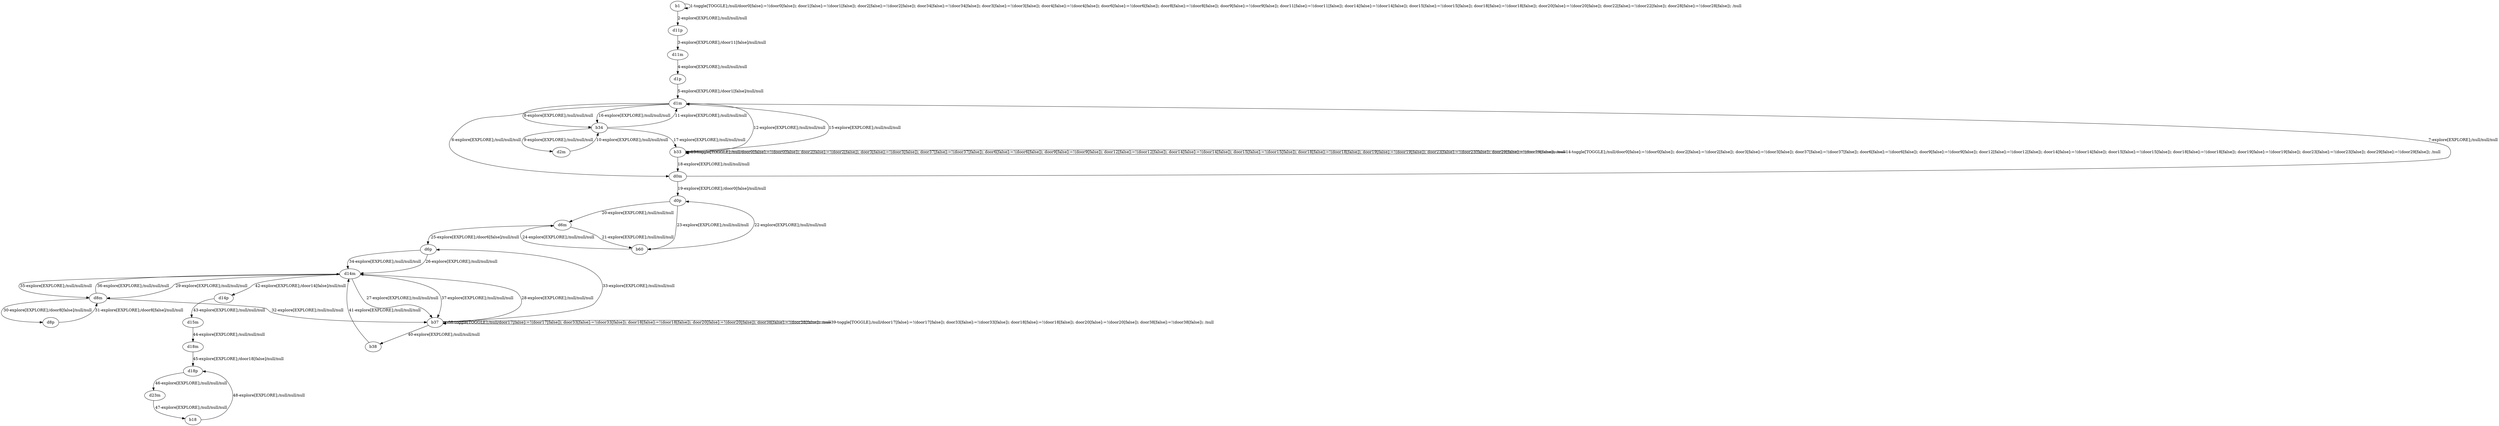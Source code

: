# Total number of goals covered by this test: 1
# b18 --> d18p

digraph g {
"b1" -> "b1" [label = "1-toggle[TOGGLE];/null/door0[false]:=!(door0[false]); door1[false]:=!(door1[false]); door2[false]:=!(door2[false]); door34[false]:=!(door34[false]); door3[false]:=!(door3[false]); door4[false]:=!(door4[false]); door6[false]:=!(door6[false]); door8[false]:=!(door8[false]); door9[false]:=!(door9[false]); door11[false]:=!(door11[false]); door14[false]:=!(door14[false]); door15[false]:=!(door15[false]); door18[false]:=!(door18[false]); door20[false]:=!(door20[false]); door22[false]:=!(door22[false]); door28[false]:=!(door28[false]); /null"];
"b1" -> "d11p" [label = "2-explore[EXPLORE];/null/null/null"];
"d11p" -> "d11m" [label = "3-explore[EXPLORE];/door11[false]/null/null"];
"d11m" -> "d1p" [label = "4-explore[EXPLORE];/null/null/null"];
"d1p" -> "d1m" [label = "5-explore[EXPLORE];/door1[false]/null/null"];
"d1m" -> "d0m" [label = "6-explore[EXPLORE];/null/null/null"];
"d0m" -> "d1m" [label = "7-explore[EXPLORE];/null/null/null"];
"d1m" -> "b34" [label = "8-explore[EXPLORE];/null/null/null"];
"b34" -> "d2m" [label = "9-explore[EXPLORE];/null/null/null"];
"d2m" -> "b34" [label = "10-explore[EXPLORE];/null/null/null"];
"b34" -> "d1m" [label = "11-explore[EXPLORE];/null/null/null"];
"d1m" -> "b33" [label = "12-explore[EXPLORE];/null/null/null"];
"b33" -> "b33" [label = "13-toggle[TOGGLE];/null/door0[false]:=!(door0[false]); door2[false]:=!(door2[false]); door3[false]:=!(door3[false]); door37[false]:=!(door37[false]); door6[false]:=!(door6[false]); door9[false]:=!(door9[false]); door12[false]:=!(door12[false]); door14[false]:=!(door14[false]); door15[false]:=!(door15[false]); door18[false]:=!(door18[false]); door19[false]:=!(door19[false]); door23[false]:=!(door23[false]); door29[false]:=!(door29[false]); /null"];
"b33" -> "b33" [label = "14-toggle[TOGGLE];/null/door0[false]:=!(door0[false]); door2[false]:=!(door2[false]); door3[false]:=!(door3[false]); door37[false]:=!(door37[false]); door6[false]:=!(door6[false]); door9[false]:=!(door9[false]); door12[false]:=!(door12[false]); door14[false]:=!(door14[false]); door15[false]:=!(door15[false]); door18[false]:=!(door18[false]); door19[false]:=!(door19[false]); door23[false]:=!(door23[false]); door29[false]:=!(door29[false]); /null"];
"b33" -> "d1m" [label = "15-explore[EXPLORE];/null/null/null"];
"d1m" -> "b34" [label = "16-explore[EXPLORE];/null/null/null"];
"b34" -> "b33" [label = "17-explore[EXPLORE];/null/null/null"];
"b33" -> "d0m" [label = "18-explore[EXPLORE];/null/null/null"];
"d0m" -> "d0p" [label = "19-explore[EXPLORE];/door0[false]/null/null"];
"d0p" -> "d6m" [label = "20-explore[EXPLORE];/null/null/null"];
"d6m" -> "b60" [label = "21-explore[EXPLORE];/null/null/null"];
"b60" -> "d0p" [label = "22-explore[EXPLORE];/null/null/null"];
"d0p" -> "b60" [label = "23-explore[EXPLORE];/null/null/null"];
"b60" -> "d6m" [label = "24-explore[EXPLORE];/null/null/null"];
"d6m" -> "d6p" [label = "25-explore[EXPLORE];/door6[false]/null/null"];
"d6p" -> "d14m" [label = "26-explore[EXPLORE];/null/null/null"];
"d14m" -> "b37" [label = "27-explore[EXPLORE];/null/null/null"];
"b37" -> "d14m" [label = "28-explore[EXPLORE];/null/null/null"];
"d14m" -> "d8m" [label = "29-explore[EXPLORE];/null/null/null"];
"d8m" -> "d8p" [label = "30-explore[EXPLORE];/door8[false]/null/null"];
"d8p" -> "d8m" [label = "31-explore[EXPLORE];/door8[false]/null/null"];
"d8m" -> "b37" [label = "32-explore[EXPLORE];/null/null/null"];
"b37" -> "d6p" [label = "33-explore[EXPLORE];/null/null/null"];
"d6p" -> "d14m" [label = "34-explore[EXPLORE];/null/null/null"];
"d14m" -> "d8m" [label = "35-explore[EXPLORE];/null/null/null"];
"d8m" -> "d14m" [label = "36-explore[EXPLORE];/null/null/null"];
"d14m" -> "b37" [label = "37-explore[EXPLORE];/null/null/null"];
"b37" -> "b37" [label = "38-toggle[TOGGLE];/null/door17[false]:=!(door17[false]); door33[false]:=!(door33[false]); door18[false]:=!(door18[false]); door20[false]:=!(door20[false]); door38[false]:=!(door38[false]); /null"];
"b37" -> "b37" [label = "39-toggle[TOGGLE];/null/door17[false]:=!(door17[false]); door33[false]:=!(door33[false]); door18[false]:=!(door18[false]); door20[false]:=!(door20[false]); door38[false]:=!(door38[false]); /null"];
"b37" -> "b38" [label = "40-explore[EXPLORE];/null/null/null"];
"b38" -> "d14m" [label = "41-explore[EXPLORE];/null/null/null"];
"d14m" -> "d14p" [label = "42-explore[EXPLORE];/door14[false]/null/null"];
"d14p" -> "d15m" [label = "43-explore[EXPLORE];/null/null/null"];
"d15m" -> "d18m" [label = "44-explore[EXPLORE];/null/null/null"];
"d18m" -> "d18p" [label = "45-explore[EXPLORE];/door18[false]/null/null"];
"d18p" -> "d23m" [label = "46-explore[EXPLORE];/null/null/null"];
"d23m" -> "b18" [label = "47-explore[EXPLORE];/null/null/null"];
"b18" -> "d18p" [label = "48-explore[EXPLORE];/null/null/null"];
}